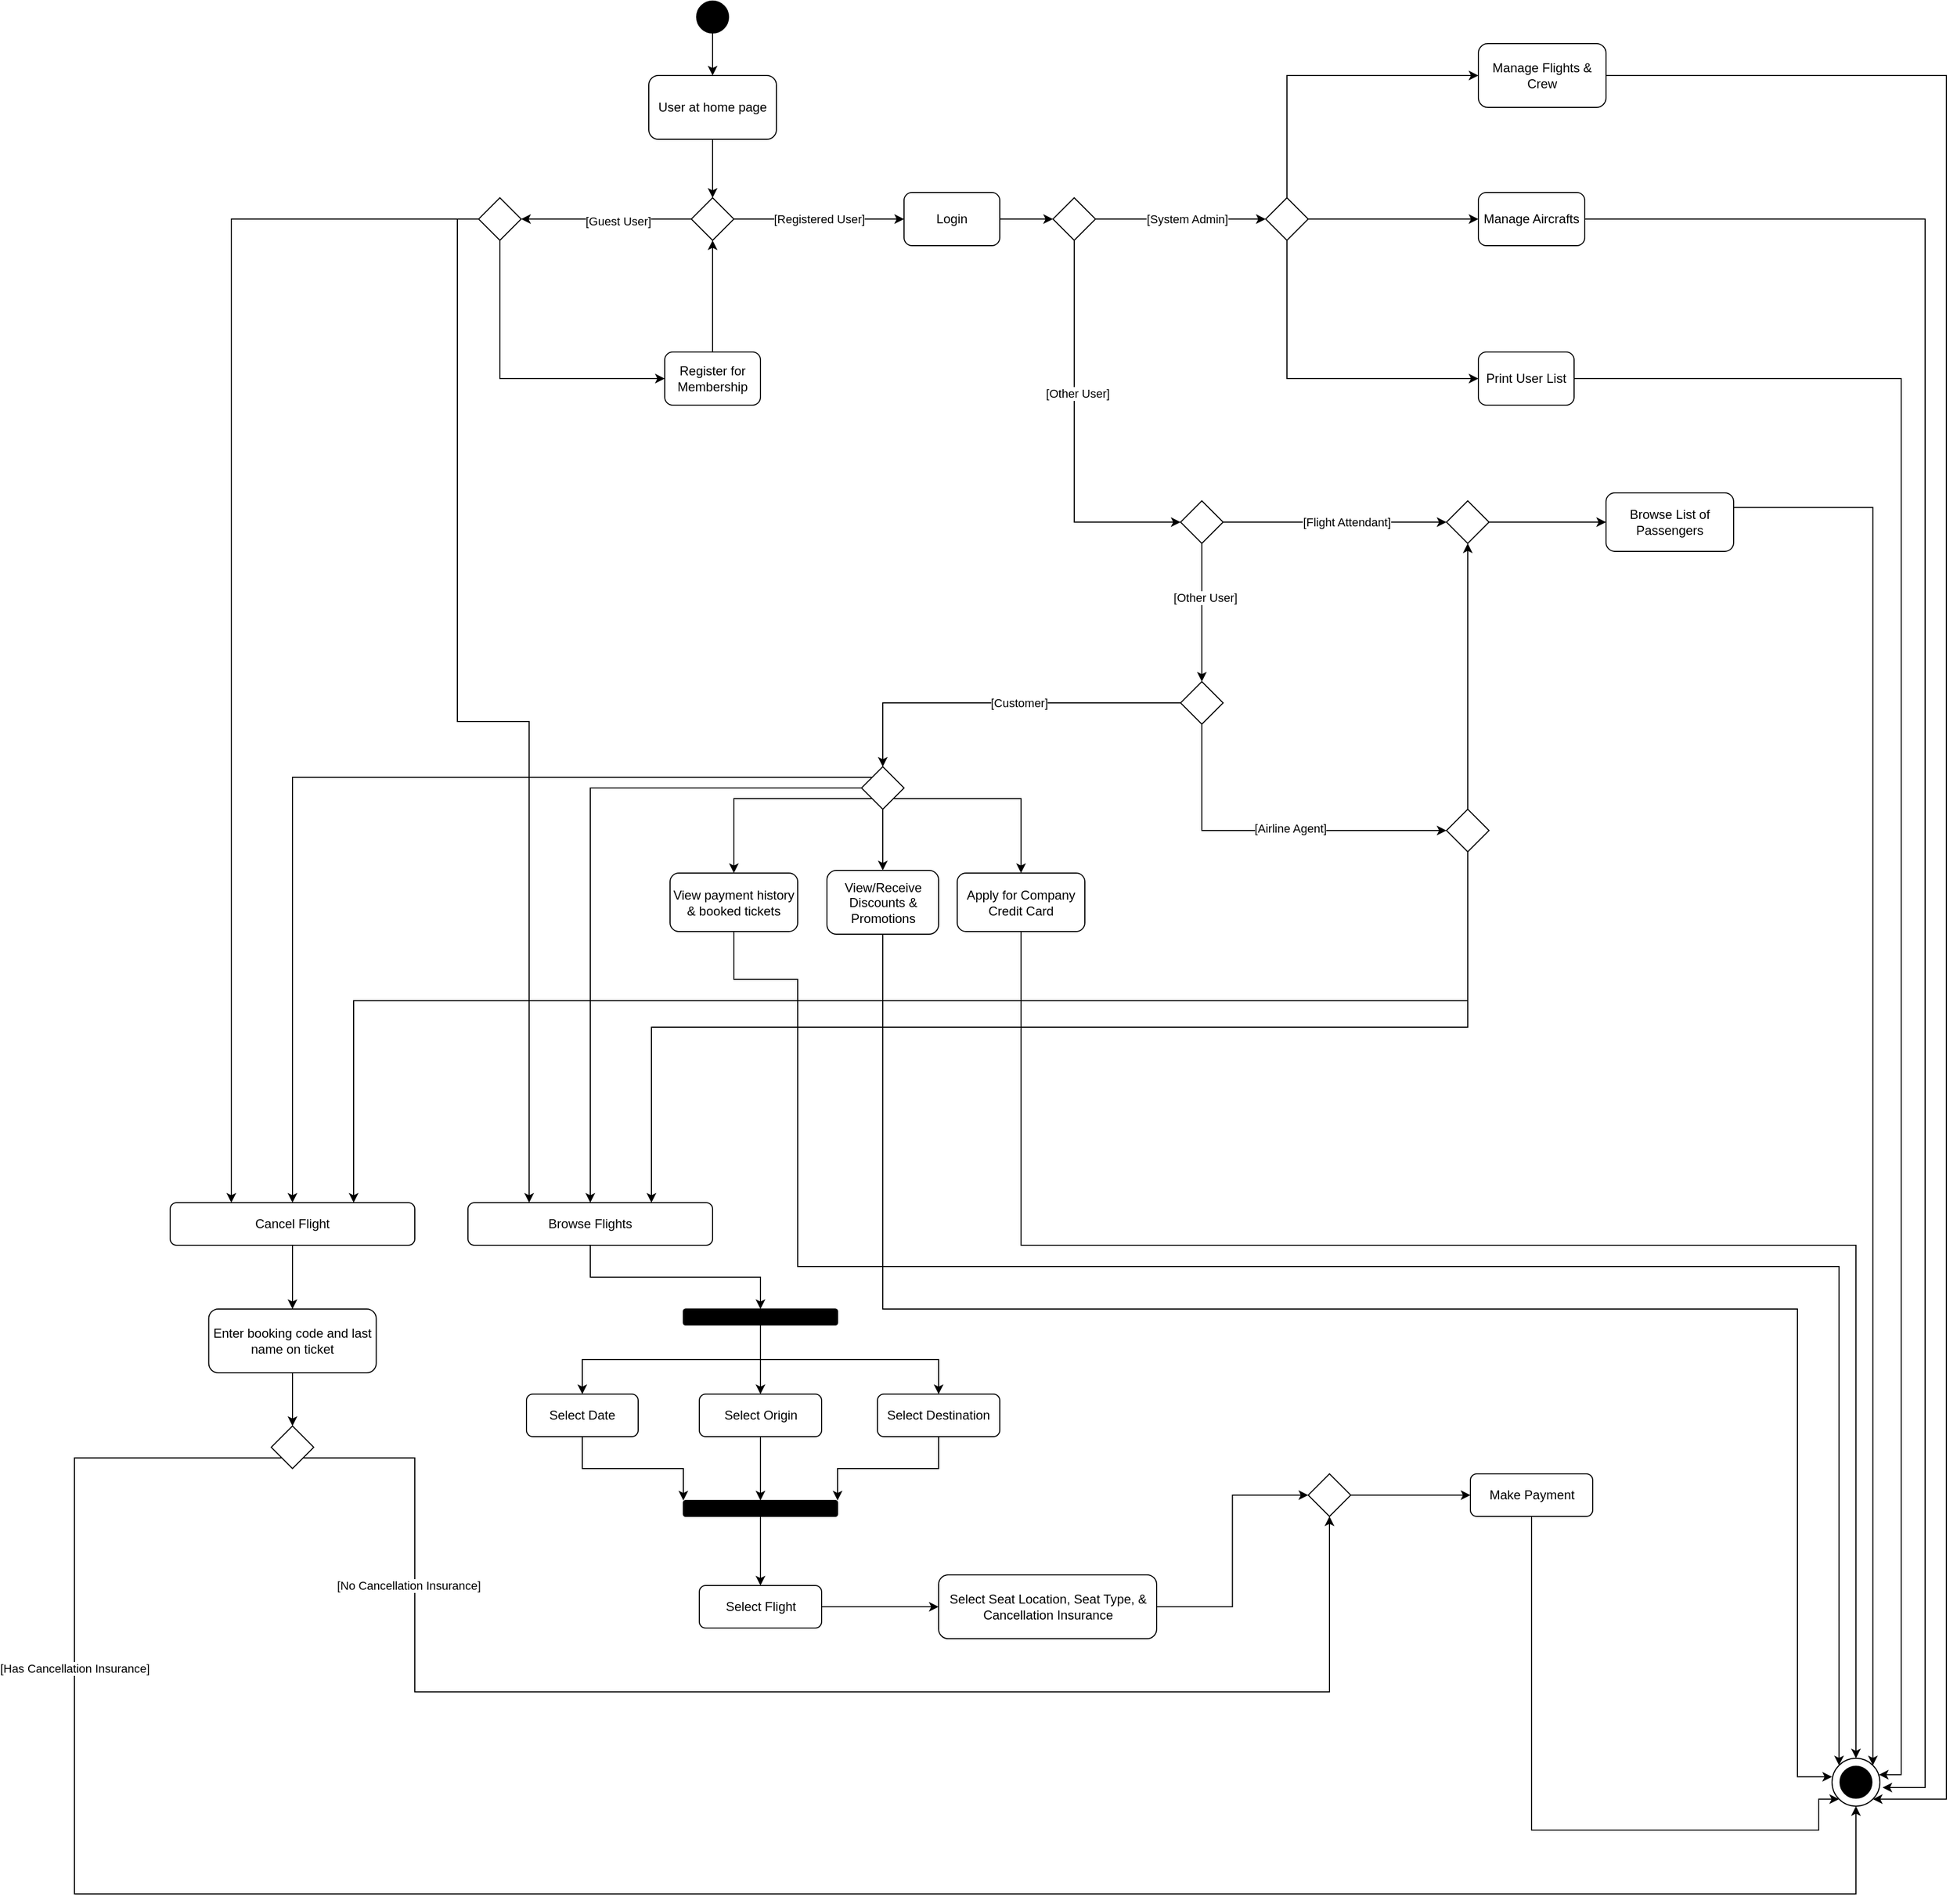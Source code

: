 <mxfile version="22.1.2" type="device">
  <diagram name="Page-1" id="N0mbdfZ1gacBXTDTow3z">
    <mxGraphModel dx="3280" dy="2170" grid="1" gridSize="10" guides="1" tooltips="1" connect="1" arrows="1" fold="1" page="1" pageScale="1" pageWidth="1100" pageHeight="850" math="0" shadow="0">
      <root>
        <mxCell id="0" />
        <mxCell id="1" parent="0" />
        <mxCell id="h3mw5Vvp-WyGDYPCxj5l-2" style="edgeStyle=orthogonalEdgeStyle;rounded=0;orthogonalLoop=1;jettySize=auto;html=1;exitX=0.5;exitY=1;exitDx=0;exitDy=0;entryX=0.5;entryY=0;entryDx=0;entryDy=0;" edge="1" parent="1" source="h3mw5Vvp-WyGDYPCxj5l-1" target="h3mw5Vvp-WyGDYPCxj5l-4">
          <mxGeometry relative="1" as="geometry">
            <mxPoint x="760" y="100" as="targetPoint" />
          </mxGeometry>
        </mxCell>
        <mxCell id="h3mw5Vvp-WyGDYPCxj5l-1" value="" style="ellipse;whiteSpace=wrap;html=1;aspect=fixed;fillColor=#000000;" vertex="1" parent="1">
          <mxGeometry x="745" y="30" width="30" height="30" as="geometry" />
        </mxCell>
        <mxCell id="h3mw5Vvp-WyGDYPCxj5l-6" style="edgeStyle=orthogonalEdgeStyle;rounded=0;orthogonalLoop=1;jettySize=auto;html=1;exitX=0.5;exitY=1;exitDx=0;exitDy=0;entryX=0.5;entryY=0;entryDx=0;entryDy=0;" edge="1" parent="1" source="h3mw5Vvp-WyGDYPCxj5l-4" target="h3mw5Vvp-WyGDYPCxj5l-5">
          <mxGeometry relative="1" as="geometry">
            <Array as="points">
              <mxPoint x="760" y="200" />
              <mxPoint x="760" y="200" />
            </Array>
          </mxGeometry>
        </mxCell>
        <mxCell id="h3mw5Vvp-WyGDYPCxj5l-4" value="User at home page" style="rounded=1;whiteSpace=wrap;html=1;" vertex="1" parent="1">
          <mxGeometry x="700" y="100" width="120" height="60" as="geometry" />
        </mxCell>
        <mxCell id="h3mw5Vvp-WyGDYPCxj5l-8" style="edgeStyle=orthogonalEdgeStyle;rounded=0;orthogonalLoop=1;jettySize=auto;html=1;exitX=1;exitY=0.5;exitDx=0;exitDy=0;entryX=0;entryY=0.5;entryDx=0;entryDy=0;" edge="1" parent="1" source="h3mw5Vvp-WyGDYPCxj5l-5" target="h3mw5Vvp-WyGDYPCxj5l-10">
          <mxGeometry relative="1" as="geometry">
            <mxPoint x="940" y="235" as="targetPoint" />
          </mxGeometry>
        </mxCell>
        <mxCell id="h3mw5Vvp-WyGDYPCxj5l-9" value="[Registered User]" style="edgeLabel;html=1;align=center;verticalAlign=middle;resizable=0;points=[];" vertex="1" connectable="0" parent="h3mw5Vvp-WyGDYPCxj5l-8">
          <mxGeometry x="0.003" y="-3" relative="1" as="geometry">
            <mxPoint y="-3" as="offset" />
          </mxGeometry>
        </mxCell>
        <mxCell id="h3mw5Vvp-WyGDYPCxj5l-52" style="edgeStyle=orthogonalEdgeStyle;rounded=0;orthogonalLoop=1;jettySize=auto;html=1;exitX=0;exitY=0.5;exitDx=0;exitDy=0;entryX=1;entryY=0.5;entryDx=0;entryDy=0;" edge="1" parent="1" source="h3mw5Vvp-WyGDYPCxj5l-5" target="h3mw5Vvp-WyGDYPCxj5l-53">
          <mxGeometry relative="1" as="geometry">
            <mxPoint x="630" y="235" as="targetPoint" />
          </mxGeometry>
        </mxCell>
        <mxCell id="h3mw5Vvp-WyGDYPCxj5l-54" value="[Guest User]" style="edgeLabel;html=1;align=center;verticalAlign=middle;resizable=0;points=[];" vertex="1" connectable="0" parent="h3mw5Vvp-WyGDYPCxj5l-52">
          <mxGeometry x="-0.138" y="2" relative="1" as="geometry">
            <mxPoint as="offset" />
          </mxGeometry>
        </mxCell>
        <mxCell id="h3mw5Vvp-WyGDYPCxj5l-5" value="" style="rhombus;whiteSpace=wrap;html=1;" vertex="1" parent="1">
          <mxGeometry x="740" y="215" width="40" height="40" as="geometry" />
        </mxCell>
        <mxCell id="h3mw5Vvp-WyGDYPCxj5l-12" style="edgeStyle=orthogonalEdgeStyle;rounded=0;orthogonalLoop=1;jettySize=auto;html=1;exitX=1;exitY=0.5;exitDx=0;exitDy=0;entryX=0;entryY=0.5;entryDx=0;entryDy=0;" edge="1" parent="1" source="h3mw5Vvp-WyGDYPCxj5l-10" target="h3mw5Vvp-WyGDYPCxj5l-11">
          <mxGeometry relative="1" as="geometry" />
        </mxCell>
        <mxCell id="h3mw5Vvp-WyGDYPCxj5l-10" value="Login" style="rounded=1;whiteSpace=wrap;html=1;" vertex="1" parent="1">
          <mxGeometry x="940" y="210" width="90" height="50" as="geometry" />
        </mxCell>
        <mxCell id="h3mw5Vvp-WyGDYPCxj5l-13" style="edgeStyle=orthogonalEdgeStyle;rounded=0;orthogonalLoop=1;jettySize=auto;html=1;exitX=1;exitY=0.5;exitDx=0;exitDy=0;entryX=0;entryY=0.5;entryDx=0;entryDy=0;" edge="1" parent="1" source="h3mw5Vvp-WyGDYPCxj5l-11" target="h3mw5Vvp-WyGDYPCxj5l-24">
          <mxGeometry relative="1" as="geometry">
            <mxPoint x="1230" y="235" as="targetPoint" />
          </mxGeometry>
        </mxCell>
        <mxCell id="h3mw5Vvp-WyGDYPCxj5l-14" value="[System Admin]" style="edgeLabel;html=1;align=center;verticalAlign=middle;resizable=0;points=[];" vertex="1" connectable="0" parent="h3mw5Vvp-WyGDYPCxj5l-13">
          <mxGeometry x="0.209" y="-2" relative="1" as="geometry">
            <mxPoint x="-11" y="-2" as="offset" />
          </mxGeometry>
        </mxCell>
        <mxCell id="h3mw5Vvp-WyGDYPCxj5l-15" style="edgeStyle=orthogonalEdgeStyle;rounded=0;orthogonalLoop=1;jettySize=auto;html=1;exitX=0.5;exitY=1;exitDx=0;exitDy=0;entryX=0;entryY=0.5;entryDx=0;entryDy=0;" edge="1" parent="1" source="h3mw5Vvp-WyGDYPCxj5l-11" target="h3mw5Vvp-WyGDYPCxj5l-17">
          <mxGeometry relative="1" as="geometry">
            <mxPoint x="1100.333" y="330" as="targetPoint" />
          </mxGeometry>
        </mxCell>
        <mxCell id="h3mw5Vvp-WyGDYPCxj5l-16" value="[Other User]" style="edgeLabel;html=1;align=center;verticalAlign=middle;resizable=0;points=[];" vertex="1" connectable="0" parent="h3mw5Vvp-WyGDYPCxj5l-15">
          <mxGeometry x="-0.214" y="3" relative="1" as="geometry">
            <mxPoint as="offset" />
          </mxGeometry>
        </mxCell>
        <mxCell id="h3mw5Vvp-WyGDYPCxj5l-11" value="" style="rhombus;whiteSpace=wrap;html=1;" vertex="1" parent="1">
          <mxGeometry x="1080" y="215" width="40" height="40" as="geometry" />
        </mxCell>
        <mxCell id="h3mw5Vvp-WyGDYPCxj5l-17" value="" style="rhombus;whiteSpace=wrap;html=1;" vertex="1" parent="1">
          <mxGeometry x="1200" y="500" width="40" height="40" as="geometry" />
        </mxCell>
        <mxCell id="h3mw5Vvp-WyGDYPCxj5l-18" style="edgeStyle=orthogonalEdgeStyle;rounded=0;orthogonalLoop=1;jettySize=auto;html=1;exitX=1;exitY=0.5;exitDx=0;exitDy=0;entryX=0;entryY=0.5;entryDx=0;entryDy=0;" edge="1" parent="1" source="h3mw5Vvp-WyGDYPCxj5l-17" target="h3mw5Vvp-WyGDYPCxj5l-32">
          <mxGeometry relative="1" as="geometry">
            <mxPoint x="1400" y="520" as="targetPoint" />
            <mxPoint x="1260" y="349.44" as="sourcePoint" />
          </mxGeometry>
        </mxCell>
        <mxCell id="h3mw5Vvp-WyGDYPCxj5l-19" value="[Flight Attendant]" style="edgeLabel;html=1;align=center;verticalAlign=middle;resizable=0;points=[];" vertex="1" connectable="0" parent="h3mw5Vvp-WyGDYPCxj5l-18">
          <mxGeometry x="0.209" y="-2" relative="1" as="geometry">
            <mxPoint x="-11" y="-2" as="offset" />
          </mxGeometry>
        </mxCell>
        <mxCell id="h3mw5Vvp-WyGDYPCxj5l-20" style="edgeStyle=orthogonalEdgeStyle;rounded=0;orthogonalLoop=1;jettySize=auto;html=1;exitX=0.5;exitY=1;exitDx=0;exitDy=0;entryX=0.5;entryY=0;entryDx=0;entryDy=0;" edge="1" parent="1" source="h3mw5Vvp-WyGDYPCxj5l-17" target="h3mw5Vvp-WyGDYPCxj5l-34">
          <mxGeometry relative="1" as="geometry">
            <mxPoint x="1220" y="790" as="targetPoint" />
            <mxPoint x="1230" y="265" as="sourcePoint" />
          </mxGeometry>
        </mxCell>
        <mxCell id="h3mw5Vvp-WyGDYPCxj5l-21" value="[Other User]" style="edgeLabel;html=1;align=center;verticalAlign=middle;resizable=0;points=[];" vertex="1" connectable="0" parent="h3mw5Vvp-WyGDYPCxj5l-20">
          <mxGeometry x="-0.214" y="3" relative="1" as="geometry">
            <mxPoint as="offset" />
          </mxGeometry>
        </mxCell>
        <mxCell id="h3mw5Vvp-WyGDYPCxj5l-118" style="edgeStyle=orthogonalEdgeStyle;rounded=0;orthogonalLoop=1;jettySize=auto;html=1;exitX=1;exitY=0.5;exitDx=0;exitDy=0;entryX=1;entryY=1;entryDx=0;entryDy=0;" edge="1" parent="1" source="h3mw5Vvp-WyGDYPCxj5l-22" target="h3mw5Vvp-WyGDYPCxj5l-107">
          <mxGeometry relative="1" as="geometry">
            <mxPoint x="1930" y="1760" as="targetPoint" />
            <Array as="points">
              <mxPoint x="1920" y="100" />
              <mxPoint x="1920" y="1721" />
            </Array>
          </mxGeometry>
        </mxCell>
        <mxCell id="h3mw5Vvp-WyGDYPCxj5l-22" value="Manage Flights &amp;amp; Crew" style="rounded=1;whiteSpace=wrap;html=1;" vertex="1" parent="1">
          <mxGeometry x="1480" y="70" width="120" height="60" as="geometry" />
        </mxCell>
        <mxCell id="h3mw5Vvp-WyGDYPCxj5l-115" style="edgeStyle=orthogonalEdgeStyle;rounded=0;orthogonalLoop=1;jettySize=auto;html=1;exitX=1;exitY=0.25;exitDx=0;exitDy=0;entryX=1;entryY=0;entryDx=0;entryDy=0;" edge="1" parent="1" source="h3mw5Vvp-WyGDYPCxj5l-23" target="h3mw5Vvp-WyGDYPCxj5l-107">
          <mxGeometry relative="1" as="geometry">
            <mxPoint x="1870" y="1650" as="targetPoint" />
          </mxGeometry>
        </mxCell>
        <mxCell id="h3mw5Vvp-WyGDYPCxj5l-23" value="Browse List of Passengers" style="rounded=1;whiteSpace=wrap;html=1;" vertex="1" parent="1">
          <mxGeometry x="1600" y="492.5" width="120" height="55" as="geometry" />
        </mxCell>
        <mxCell id="h3mw5Vvp-WyGDYPCxj5l-25" style="edgeStyle=orthogonalEdgeStyle;rounded=0;orthogonalLoop=1;jettySize=auto;html=1;exitX=0.5;exitY=0;exitDx=0;exitDy=0;entryX=0;entryY=0.5;entryDx=0;entryDy=0;" edge="1" parent="1" source="h3mw5Vvp-WyGDYPCxj5l-24" target="h3mw5Vvp-WyGDYPCxj5l-22">
          <mxGeometry relative="1" as="geometry" />
        </mxCell>
        <mxCell id="h3mw5Vvp-WyGDYPCxj5l-27" style="edgeStyle=orthogonalEdgeStyle;rounded=0;orthogonalLoop=1;jettySize=auto;html=1;exitX=1;exitY=0.5;exitDx=0;exitDy=0;entryX=0;entryY=0.5;entryDx=0;entryDy=0;" edge="1" parent="1" source="h3mw5Vvp-WyGDYPCxj5l-24" target="h3mw5Vvp-WyGDYPCxj5l-26">
          <mxGeometry relative="1" as="geometry" />
        </mxCell>
        <mxCell id="h3mw5Vvp-WyGDYPCxj5l-29" style="edgeStyle=orthogonalEdgeStyle;rounded=0;orthogonalLoop=1;jettySize=auto;html=1;exitX=0.5;exitY=1;exitDx=0;exitDy=0;entryX=0;entryY=0.5;entryDx=0;entryDy=0;" edge="1" parent="1" source="h3mw5Vvp-WyGDYPCxj5l-24" target="h3mw5Vvp-WyGDYPCxj5l-28">
          <mxGeometry relative="1" as="geometry" />
        </mxCell>
        <mxCell id="h3mw5Vvp-WyGDYPCxj5l-24" value="" style="rhombus;whiteSpace=wrap;html=1;" vertex="1" parent="1">
          <mxGeometry x="1280" y="215" width="40" height="40" as="geometry" />
        </mxCell>
        <mxCell id="h3mw5Vvp-WyGDYPCxj5l-117" style="edgeStyle=orthogonalEdgeStyle;rounded=0;orthogonalLoop=1;jettySize=auto;html=1;exitX=1;exitY=0.5;exitDx=0;exitDy=0;" edge="1" parent="1" source="h3mw5Vvp-WyGDYPCxj5l-26">
          <mxGeometry relative="1" as="geometry">
            <mxPoint x="1860" y="1710" as="targetPoint" />
            <Array as="points">
              <mxPoint x="1900" y="235" />
              <mxPoint x="1900" y="1710" />
              <mxPoint x="1860" y="1710" />
            </Array>
          </mxGeometry>
        </mxCell>
        <mxCell id="h3mw5Vvp-WyGDYPCxj5l-26" value="Manage Aircrafts" style="rounded=1;whiteSpace=wrap;html=1;" vertex="1" parent="1">
          <mxGeometry x="1480" y="210" width="100" height="50" as="geometry" />
        </mxCell>
        <mxCell id="h3mw5Vvp-WyGDYPCxj5l-116" style="edgeStyle=orthogonalEdgeStyle;rounded=0;orthogonalLoop=1;jettySize=auto;html=1;exitX=1;exitY=0.5;exitDx=0;exitDy=0;entryX=0.98;entryY=0.342;entryDx=0;entryDy=0;entryPerimeter=0;" edge="1" parent="1" source="h3mw5Vvp-WyGDYPCxj5l-28" target="h3mw5Vvp-WyGDYPCxj5l-107">
          <mxGeometry relative="1" as="geometry">
            <mxPoint x="1870" y="1700" as="targetPoint" />
          </mxGeometry>
        </mxCell>
        <mxCell id="h3mw5Vvp-WyGDYPCxj5l-28" value="Print User List" style="rounded=1;whiteSpace=wrap;html=1;" vertex="1" parent="1">
          <mxGeometry x="1480" y="360" width="90" height="50" as="geometry" />
        </mxCell>
        <mxCell id="h3mw5Vvp-WyGDYPCxj5l-33" style="edgeStyle=orthogonalEdgeStyle;rounded=0;orthogonalLoop=1;jettySize=auto;html=1;exitX=1;exitY=0.5;exitDx=0;exitDy=0;entryX=0;entryY=0.5;entryDx=0;entryDy=0;" edge="1" parent="1" source="h3mw5Vvp-WyGDYPCxj5l-32" target="h3mw5Vvp-WyGDYPCxj5l-23">
          <mxGeometry relative="1" as="geometry" />
        </mxCell>
        <mxCell id="h3mw5Vvp-WyGDYPCxj5l-32" value="" style="rhombus;whiteSpace=wrap;html=1;" vertex="1" parent="1">
          <mxGeometry x="1450" y="500" width="40" height="40" as="geometry" />
        </mxCell>
        <mxCell id="h3mw5Vvp-WyGDYPCxj5l-37" style="edgeStyle=orthogonalEdgeStyle;rounded=0;orthogonalLoop=1;jettySize=auto;html=1;exitX=0.5;exitY=1;exitDx=0;exitDy=0;entryX=0;entryY=0.5;entryDx=0;entryDy=0;" edge="1" parent="1" source="h3mw5Vvp-WyGDYPCxj5l-34" target="h3mw5Vvp-WyGDYPCxj5l-36">
          <mxGeometry relative="1" as="geometry" />
        </mxCell>
        <mxCell id="h3mw5Vvp-WyGDYPCxj5l-38" value="[Airline Agent]" style="edgeLabel;html=1;align=center;verticalAlign=middle;resizable=0;points=[];" vertex="1" connectable="0" parent="h3mw5Vvp-WyGDYPCxj5l-37">
          <mxGeometry x="0.106" y="2" relative="1" as="geometry">
            <mxPoint as="offset" />
          </mxGeometry>
        </mxCell>
        <mxCell id="h3mw5Vvp-WyGDYPCxj5l-40" style="edgeStyle=orthogonalEdgeStyle;rounded=0;orthogonalLoop=1;jettySize=auto;html=1;exitX=0;exitY=0.5;exitDx=0;exitDy=0;entryX=0.5;entryY=0;entryDx=0;entryDy=0;" edge="1" parent="1" source="h3mw5Vvp-WyGDYPCxj5l-34" target="h3mw5Vvp-WyGDYPCxj5l-42">
          <mxGeometry relative="1" as="geometry">
            <mxPoint x="1220" y="1000" as="targetPoint" />
          </mxGeometry>
        </mxCell>
        <mxCell id="h3mw5Vvp-WyGDYPCxj5l-41" value="[Customer]" style="edgeLabel;html=1;align=center;verticalAlign=middle;resizable=0;points=[];" vertex="1" connectable="0" parent="h3mw5Vvp-WyGDYPCxj5l-40">
          <mxGeometry x="-0.102" relative="1" as="geometry">
            <mxPoint as="offset" />
          </mxGeometry>
        </mxCell>
        <mxCell id="h3mw5Vvp-WyGDYPCxj5l-34" value="" style="rhombus;whiteSpace=wrap;html=1;" vertex="1" parent="1">
          <mxGeometry x="1200" y="670" width="40" height="40" as="geometry" />
        </mxCell>
        <mxCell id="h3mw5Vvp-WyGDYPCxj5l-39" style="edgeStyle=orthogonalEdgeStyle;rounded=0;orthogonalLoop=1;jettySize=auto;html=1;exitX=0.5;exitY=0;exitDx=0;exitDy=0;entryX=0.5;entryY=1;entryDx=0;entryDy=0;" edge="1" parent="1" source="h3mw5Vvp-WyGDYPCxj5l-36" target="h3mw5Vvp-WyGDYPCxj5l-32">
          <mxGeometry relative="1" as="geometry" />
        </mxCell>
        <mxCell id="h3mw5Vvp-WyGDYPCxj5l-74" style="edgeStyle=orthogonalEdgeStyle;rounded=0;orthogonalLoop=1;jettySize=auto;html=1;exitX=0.5;exitY=1;exitDx=0;exitDy=0;entryX=0.75;entryY=0;entryDx=0;entryDy=0;" edge="1" parent="1" source="h3mw5Vvp-WyGDYPCxj5l-36" target="h3mw5Vvp-WyGDYPCxj5l-71">
          <mxGeometry relative="1" as="geometry">
            <Array as="points">
              <mxPoint x="1470" y="970" />
              <mxPoint x="423" y="970" />
            </Array>
          </mxGeometry>
        </mxCell>
        <mxCell id="h3mw5Vvp-WyGDYPCxj5l-36" value="" style="rhombus;whiteSpace=wrap;html=1;" vertex="1" parent="1">
          <mxGeometry x="1450" y="790" width="40" height="40" as="geometry" />
        </mxCell>
        <mxCell id="h3mw5Vvp-WyGDYPCxj5l-65" style="edgeStyle=orthogonalEdgeStyle;rounded=0;orthogonalLoop=1;jettySize=auto;html=1;exitX=0;exitY=1;exitDx=0;exitDy=0;entryX=0.5;entryY=0;entryDx=0;entryDy=0;" edge="1" parent="1" source="h3mw5Vvp-WyGDYPCxj5l-42" target="h3mw5Vvp-WyGDYPCxj5l-50">
          <mxGeometry relative="1" as="geometry" />
        </mxCell>
        <mxCell id="h3mw5Vvp-WyGDYPCxj5l-66" style="edgeStyle=orthogonalEdgeStyle;rounded=0;orthogonalLoop=1;jettySize=auto;html=1;exitX=0.5;exitY=1;exitDx=0;exitDy=0;" edge="1" parent="1" source="h3mw5Vvp-WyGDYPCxj5l-42" target="h3mw5Vvp-WyGDYPCxj5l-46">
          <mxGeometry relative="1" as="geometry" />
        </mxCell>
        <mxCell id="h3mw5Vvp-WyGDYPCxj5l-67" style="edgeStyle=orthogonalEdgeStyle;rounded=0;orthogonalLoop=1;jettySize=auto;html=1;exitX=1;exitY=1;exitDx=0;exitDy=0;entryX=0.5;entryY=0;entryDx=0;entryDy=0;" edge="1" parent="1" source="h3mw5Vvp-WyGDYPCxj5l-42" target="h3mw5Vvp-WyGDYPCxj5l-43">
          <mxGeometry relative="1" as="geometry">
            <mxPoint x="1060" y="840" as="targetPoint" />
          </mxGeometry>
        </mxCell>
        <mxCell id="h3mw5Vvp-WyGDYPCxj5l-68" style="edgeStyle=orthogonalEdgeStyle;rounded=0;orthogonalLoop=1;jettySize=auto;html=1;exitX=0;exitY=0.5;exitDx=0;exitDy=0;entryX=0.5;entryY=0;entryDx=0;entryDy=0;" edge="1" parent="1" source="h3mw5Vvp-WyGDYPCxj5l-42" target="h3mw5Vvp-WyGDYPCxj5l-58">
          <mxGeometry relative="1" as="geometry" />
        </mxCell>
        <mxCell id="h3mw5Vvp-WyGDYPCxj5l-73" style="edgeStyle=orthogonalEdgeStyle;rounded=0;orthogonalLoop=1;jettySize=auto;html=1;exitX=0;exitY=0;exitDx=0;exitDy=0;entryX=0.5;entryY=0;entryDx=0;entryDy=0;" edge="1" parent="1" source="h3mw5Vvp-WyGDYPCxj5l-42" target="h3mw5Vvp-WyGDYPCxj5l-71">
          <mxGeometry relative="1" as="geometry" />
        </mxCell>
        <mxCell id="h3mw5Vvp-WyGDYPCxj5l-42" value="" style="rhombus;whiteSpace=wrap;html=1;" vertex="1" parent="1">
          <mxGeometry x="900" y="750" width="40" height="40" as="geometry" />
        </mxCell>
        <mxCell id="h3mw5Vvp-WyGDYPCxj5l-114" style="edgeStyle=orthogonalEdgeStyle;rounded=0;orthogonalLoop=1;jettySize=auto;html=1;exitX=0.5;exitY=1;exitDx=0;exitDy=0;entryX=0.5;entryY=0;entryDx=0;entryDy=0;" edge="1" parent="1" source="h3mw5Vvp-WyGDYPCxj5l-43" target="h3mw5Vvp-WyGDYPCxj5l-107">
          <mxGeometry relative="1" as="geometry">
            <Array as="points">
              <mxPoint x="1050" y="1200" />
              <mxPoint x="1835" y="1200" />
            </Array>
          </mxGeometry>
        </mxCell>
        <mxCell id="h3mw5Vvp-WyGDYPCxj5l-43" value="Apply for Company Credit Card" style="rounded=1;whiteSpace=wrap;html=1;" vertex="1" parent="1">
          <mxGeometry x="990" y="850" width="120" height="55" as="geometry" />
        </mxCell>
        <mxCell id="h3mw5Vvp-WyGDYPCxj5l-113" style="edgeStyle=orthogonalEdgeStyle;rounded=0;orthogonalLoop=1;jettySize=auto;html=1;exitX=0.5;exitY=1;exitDx=0;exitDy=0;entryX=0;entryY=0.387;entryDx=0;entryDy=0;entryPerimeter=0;" edge="1" parent="1" source="h3mw5Vvp-WyGDYPCxj5l-46" target="h3mw5Vvp-WyGDYPCxj5l-107">
          <mxGeometry relative="1" as="geometry">
            <mxPoint x="1780" y="1700" as="targetPoint" />
            <Array as="points">
              <mxPoint x="920" y="1260" />
              <mxPoint x="1780" y="1260" />
              <mxPoint x="1780" y="1700" />
            </Array>
          </mxGeometry>
        </mxCell>
        <mxCell id="h3mw5Vvp-WyGDYPCxj5l-46" value="View/Receive Discounts &amp;amp; Promotions" style="rounded=1;whiteSpace=wrap;html=1;" vertex="1" parent="1">
          <mxGeometry x="867.5" y="847.5" width="105" height="60" as="geometry" />
        </mxCell>
        <mxCell id="h3mw5Vvp-WyGDYPCxj5l-112" style="edgeStyle=orthogonalEdgeStyle;rounded=0;orthogonalLoop=1;jettySize=auto;html=1;exitX=0.5;exitY=1;exitDx=0;exitDy=0;entryX=0;entryY=0;entryDx=0;entryDy=0;" edge="1" parent="1" source="h3mw5Vvp-WyGDYPCxj5l-50" target="h3mw5Vvp-WyGDYPCxj5l-107">
          <mxGeometry relative="1" as="geometry">
            <mxPoint x="1830" y="1590" as="targetPoint" />
            <Array as="points">
              <mxPoint x="780" y="950" />
              <mxPoint x="840" y="950" />
              <mxPoint x="840" y="1220" />
              <mxPoint x="1819" y="1220" />
            </Array>
          </mxGeometry>
        </mxCell>
        <mxCell id="h3mw5Vvp-WyGDYPCxj5l-50" value="View payment history &amp;amp; booked tickets" style="rounded=1;whiteSpace=wrap;html=1;" vertex="1" parent="1">
          <mxGeometry x="720" y="850" width="120" height="55" as="geometry" />
        </mxCell>
        <mxCell id="h3mw5Vvp-WyGDYPCxj5l-56" style="edgeStyle=orthogonalEdgeStyle;rounded=0;orthogonalLoop=1;jettySize=auto;html=1;exitX=0.5;exitY=1;exitDx=0;exitDy=0;entryX=0;entryY=0.5;entryDx=0;entryDy=0;" edge="1" parent="1" source="h3mw5Vvp-WyGDYPCxj5l-53" target="h3mw5Vvp-WyGDYPCxj5l-55">
          <mxGeometry relative="1" as="geometry" />
        </mxCell>
        <mxCell id="h3mw5Vvp-WyGDYPCxj5l-70" style="edgeStyle=orthogonalEdgeStyle;rounded=0;orthogonalLoop=1;jettySize=auto;html=1;exitX=0;exitY=0.5;exitDx=0;exitDy=0;entryX=0.25;entryY=0;entryDx=0;entryDy=0;" edge="1" parent="1" source="h3mw5Vvp-WyGDYPCxj5l-53" target="h3mw5Vvp-WyGDYPCxj5l-58">
          <mxGeometry relative="1" as="geometry" />
        </mxCell>
        <mxCell id="h3mw5Vvp-WyGDYPCxj5l-72" style="edgeStyle=orthogonalEdgeStyle;rounded=0;orthogonalLoop=1;jettySize=auto;html=1;exitX=0;exitY=0.5;exitDx=0;exitDy=0;entryX=0.25;entryY=0;entryDx=0;entryDy=0;" edge="1" parent="1" source="h3mw5Vvp-WyGDYPCxj5l-53" target="h3mw5Vvp-WyGDYPCxj5l-71">
          <mxGeometry relative="1" as="geometry" />
        </mxCell>
        <mxCell id="h3mw5Vvp-WyGDYPCxj5l-53" value="" style="rhombus;whiteSpace=wrap;html=1;" vertex="1" parent="1">
          <mxGeometry x="540" y="215" width="40" height="40" as="geometry" />
        </mxCell>
        <mxCell id="h3mw5Vvp-WyGDYPCxj5l-57" style="edgeStyle=orthogonalEdgeStyle;rounded=0;orthogonalLoop=1;jettySize=auto;html=1;exitX=0.5;exitY=0;exitDx=0;exitDy=0;entryX=0.5;entryY=1;entryDx=0;entryDy=0;" edge="1" parent="1" source="h3mw5Vvp-WyGDYPCxj5l-55" target="h3mw5Vvp-WyGDYPCxj5l-5">
          <mxGeometry relative="1" as="geometry" />
        </mxCell>
        <mxCell id="h3mw5Vvp-WyGDYPCxj5l-55" value="Register for Membership" style="rounded=1;whiteSpace=wrap;html=1;" vertex="1" parent="1">
          <mxGeometry x="715" y="360" width="90" height="50" as="geometry" />
        </mxCell>
        <mxCell id="h3mw5Vvp-WyGDYPCxj5l-76" style="edgeStyle=orthogonalEdgeStyle;rounded=0;orthogonalLoop=1;jettySize=auto;html=1;exitX=0.5;exitY=1;exitDx=0;exitDy=0;entryX=0.5;entryY=0;entryDx=0;entryDy=0;" edge="1" parent="1" source="h3mw5Vvp-WyGDYPCxj5l-58" target="h3mw5Vvp-WyGDYPCxj5l-82">
          <mxGeometry relative="1" as="geometry" />
        </mxCell>
        <mxCell id="h3mw5Vvp-WyGDYPCxj5l-58" value="Browse Flights" style="rounded=1;whiteSpace=wrap;html=1;" vertex="1" parent="1">
          <mxGeometry x="530" y="1160" width="230" height="40" as="geometry" />
        </mxCell>
        <mxCell id="h3mw5Vvp-WyGDYPCxj5l-69" style="edgeStyle=orthogonalEdgeStyle;rounded=0;orthogonalLoop=1;jettySize=auto;html=1;exitX=0.5;exitY=1;exitDx=0;exitDy=0;entryX=0.75;entryY=0;entryDx=0;entryDy=0;" edge="1" parent="1" source="h3mw5Vvp-WyGDYPCxj5l-36" target="h3mw5Vvp-WyGDYPCxj5l-58">
          <mxGeometry relative="1" as="geometry" />
        </mxCell>
        <mxCell id="h3mw5Vvp-WyGDYPCxj5l-98" style="edgeStyle=orthogonalEdgeStyle;rounded=0;orthogonalLoop=1;jettySize=auto;html=1;exitX=0.5;exitY=1;exitDx=0;exitDy=0;entryX=0.5;entryY=0;entryDx=0;entryDy=0;" edge="1" parent="1" source="h3mw5Vvp-WyGDYPCxj5l-71" target="h3mw5Vvp-WyGDYPCxj5l-99">
          <mxGeometry relative="1" as="geometry">
            <mxPoint x="365" y="1250" as="targetPoint" />
          </mxGeometry>
        </mxCell>
        <mxCell id="h3mw5Vvp-WyGDYPCxj5l-71" value="Cancel Flight" style="rounded=1;whiteSpace=wrap;html=1;" vertex="1" parent="1">
          <mxGeometry x="250" y="1160" width="230" height="40" as="geometry" />
        </mxCell>
        <mxCell id="h3mw5Vvp-WyGDYPCxj5l-87" style="edgeStyle=orthogonalEdgeStyle;rounded=0;orthogonalLoop=1;jettySize=auto;html=1;exitX=0.5;exitY=1;exitDx=0;exitDy=0;entryX=0;entryY=0;entryDx=0;entryDy=0;" edge="1" parent="1" source="h3mw5Vvp-WyGDYPCxj5l-75" target="h3mw5Vvp-WyGDYPCxj5l-86">
          <mxGeometry relative="1" as="geometry" />
        </mxCell>
        <mxCell id="h3mw5Vvp-WyGDYPCxj5l-75" value="Select Date" style="rounded=1;whiteSpace=wrap;html=1;" vertex="1" parent="1">
          <mxGeometry x="585" y="1340" width="105" height="40" as="geometry" />
        </mxCell>
        <mxCell id="h3mw5Vvp-WyGDYPCxj5l-88" style="edgeStyle=orthogonalEdgeStyle;rounded=0;orthogonalLoop=1;jettySize=auto;html=1;exitX=0.5;exitY=1;exitDx=0;exitDy=0;entryX=0.5;entryY=0;entryDx=0;entryDy=0;" edge="1" parent="1" source="h3mw5Vvp-WyGDYPCxj5l-77" target="h3mw5Vvp-WyGDYPCxj5l-86">
          <mxGeometry relative="1" as="geometry" />
        </mxCell>
        <mxCell id="h3mw5Vvp-WyGDYPCxj5l-77" value="Select Origin" style="rounded=1;whiteSpace=wrap;html=1;" vertex="1" parent="1">
          <mxGeometry x="747.5" y="1340" width="115" height="40" as="geometry" />
        </mxCell>
        <mxCell id="h3mw5Vvp-WyGDYPCxj5l-89" style="edgeStyle=orthogonalEdgeStyle;rounded=0;orthogonalLoop=1;jettySize=auto;html=1;exitX=0.5;exitY=1;exitDx=0;exitDy=0;entryX=1;entryY=0;entryDx=0;entryDy=0;" edge="1" parent="1" source="h3mw5Vvp-WyGDYPCxj5l-78" target="h3mw5Vvp-WyGDYPCxj5l-86">
          <mxGeometry relative="1" as="geometry" />
        </mxCell>
        <mxCell id="h3mw5Vvp-WyGDYPCxj5l-78" value="Select Destination" style="rounded=1;whiteSpace=wrap;html=1;" vertex="1" parent="1">
          <mxGeometry x="915" y="1340" width="115" height="40" as="geometry" />
        </mxCell>
        <mxCell id="h3mw5Vvp-WyGDYPCxj5l-92" style="edgeStyle=orthogonalEdgeStyle;rounded=0;orthogonalLoop=1;jettySize=auto;html=1;exitX=1;exitY=0.5;exitDx=0;exitDy=0;entryX=0;entryY=0.5;entryDx=0;entryDy=0;" edge="1" parent="1" source="h3mw5Vvp-WyGDYPCxj5l-81" target="h3mw5Vvp-WyGDYPCxj5l-91">
          <mxGeometry relative="1" as="geometry" />
        </mxCell>
        <mxCell id="h3mw5Vvp-WyGDYPCxj5l-81" value="Select Flight" style="rounded=1;whiteSpace=wrap;html=1;" vertex="1" parent="1">
          <mxGeometry x="747.5" y="1520" width="115" height="40" as="geometry" />
        </mxCell>
        <mxCell id="h3mw5Vvp-WyGDYPCxj5l-83" style="edgeStyle=orthogonalEdgeStyle;rounded=0;orthogonalLoop=1;jettySize=auto;html=1;exitX=0.5;exitY=1;exitDx=0;exitDy=0;entryX=0.5;entryY=0;entryDx=0;entryDy=0;" edge="1" parent="1" source="h3mw5Vvp-WyGDYPCxj5l-82" target="h3mw5Vvp-WyGDYPCxj5l-75">
          <mxGeometry relative="1" as="geometry" />
        </mxCell>
        <mxCell id="h3mw5Vvp-WyGDYPCxj5l-84" style="edgeStyle=orthogonalEdgeStyle;rounded=0;orthogonalLoop=1;jettySize=auto;html=1;exitX=0.5;exitY=1;exitDx=0;exitDy=0;entryX=0.5;entryY=0;entryDx=0;entryDy=0;" edge="1" parent="1" source="h3mw5Vvp-WyGDYPCxj5l-82" target="h3mw5Vvp-WyGDYPCxj5l-77">
          <mxGeometry relative="1" as="geometry" />
        </mxCell>
        <mxCell id="h3mw5Vvp-WyGDYPCxj5l-85" style="edgeStyle=orthogonalEdgeStyle;rounded=0;orthogonalLoop=1;jettySize=auto;html=1;exitX=0.5;exitY=1;exitDx=0;exitDy=0;entryX=0.5;entryY=0;entryDx=0;entryDy=0;" edge="1" parent="1" source="h3mw5Vvp-WyGDYPCxj5l-82" target="h3mw5Vvp-WyGDYPCxj5l-78">
          <mxGeometry relative="1" as="geometry" />
        </mxCell>
        <mxCell id="h3mw5Vvp-WyGDYPCxj5l-82" value="" style="rounded=1;whiteSpace=wrap;html=1;strokeColor=#000000;fillColor=#000000;" vertex="1" parent="1">
          <mxGeometry x="732.5" y="1260" width="145" height="15" as="geometry" />
        </mxCell>
        <mxCell id="h3mw5Vvp-WyGDYPCxj5l-90" style="edgeStyle=orthogonalEdgeStyle;rounded=0;orthogonalLoop=1;jettySize=auto;html=1;exitX=0.5;exitY=1;exitDx=0;exitDy=0;entryX=0.5;entryY=0;entryDx=0;entryDy=0;" edge="1" parent="1" source="h3mw5Vvp-WyGDYPCxj5l-86" target="h3mw5Vvp-WyGDYPCxj5l-81">
          <mxGeometry relative="1" as="geometry" />
        </mxCell>
        <mxCell id="h3mw5Vvp-WyGDYPCxj5l-86" value="" style="rounded=1;whiteSpace=wrap;html=1;strokeColor=#000000;fillColor=#000000;" vertex="1" parent="1">
          <mxGeometry x="732.5" y="1440" width="145" height="15" as="geometry" />
        </mxCell>
        <mxCell id="h3mw5Vvp-WyGDYPCxj5l-97" style="edgeStyle=orthogonalEdgeStyle;rounded=0;orthogonalLoop=1;jettySize=auto;html=1;exitX=1;exitY=0.5;exitDx=0;exitDy=0;entryX=0;entryY=0.5;entryDx=0;entryDy=0;" edge="1" parent="1" source="h3mw5Vvp-WyGDYPCxj5l-91" target="h3mw5Vvp-WyGDYPCxj5l-95">
          <mxGeometry relative="1" as="geometry" />
        </mxCell>
        <mxCell id="h3mw5Vvp-WyGDYPCxj5l-91" value="Select Seat Location, Seat Type, &amp;amp; Cancellation Insurance" style="rounded=1;whiteSpace=wrap;html=1;" vertex="1" parent="1">
          <mxGeometry x="972.5" y="1510" width="205" height="60" as="geometry" />
        </mxCell>
        <mxCell id="h3mw5Vvp-WyGDYPCxj5l-111" style="edgeStyle=orthogonalEdgeStyle;rounded=0;orthogonalLoop=1;jettySize=auto;html=1;exitX=0.5;exitY=1;exitDx=0;exitDy=0;entryX=0;entryY=1;entryDx=0;entryDy=0;" edge="1" parent="1" source="h3mw5Vvp-WyGDYPCxj5l-94" target="h3mw5Vvp-WyGDYPCxj5l-107">
          <mxGeometry relative="1" as="geometry">
            <mxPoint x="1820" y="1730" as="targetPoint" />
            <Array as="points">
              <mxPoint x="1530" y="1750" />
              <mxPoint x="1800" y="1750" />
              <mxPoint x="1800" y="1721" />
            </Array>
          </mxGeometry>
        </mxCell>
        <mxCell id="h3mw5Vvp-WyGDYPCxj5l-94" value="Make Payment" style="rounded=1;whiteSpace=wrap;html=1;" vertex="1" parent="1">
          <mxGeometry x="1472.5" y="1415" width="115" height="40" as="geometry" />
        </mxCell>
        <mxCell id="h3mw5Vvp-WyGDYPCxj5l-110" style="edgeStyle=orthogonalEdgeStyle;rounded=0;orthogonalLoop=1;jettySize=auto;html=1;exitX=1;exitY=0.5;exitDx=0;exitDy=0;entryX=0;entryY=0.5;entryDx=0;entryDy=0;" edge="1" parent="1" source="h3mw5Vvp-WyGDYPCxj5l-95" target="h3mw5Vvp-WyGDYPCxj5l-94">
          <mxGeometry relative="1" as="geometry" />
        </mxCell>
        <mxCell id="h3mw5Vvp-WyGDYPCxj5l-95" value="" style="rhombus;whiteSpace=wrap;html=1;" vertex="1" parent="1">
          <mxGeometry x="1320" y="1415" width="40" height="40" as="geometry" />
        </mxCell>
        <mxCell id="h3mw5Vvp-WyGDYPCxj5l-101" style="edgeStyle=orthogonalEdgeStyle;rounded=0;orthogonalLoop=1;jettySize=auto;html=1;exitX=0.5;exitY=1;exitDx=0;exitDy=0;entryX=0.5;entryY=0;entryDx=0;entryDy=0;" edge="1" parent="1" source="h3mw5Vvp-WyGDYPCxj5l-99" target="h3mw5Vvp-WyGDYPCxj5l-100">
          <mxGeometry relative="1" as="geometry" />
        </mxCell>
        <mxCell id="h3mw5Vvp-WyGDYPCxj5l-99" value="Enter booking code and last name on ticket" style="rounded=1;whiteSpace=wrap;html=1;" vertex="1" parent="1">
          <mxGeometry x="286.25" y="1260" width="157.5" height="60" as="geometry" />
        </mxCell>
        <mxCell id="h3mw5Vvp-WyGDYPCxj5l-102" style="edgeStyle=orthogonalEdgeStyle;rounded=0;orthogonalLoop=1;jettySize=auto;html=1;exitX=1;exitY=1;exitDx=0;exitDy=0;entryX=0.5;entryY=1;entryDx=0;entryDy=0;" edge="1" parent="1" source="h3mw5Vvp-WyGDYPCxj5l-100" target="h3mw5Vvp-WyGDYPCxj5l-95">
          <mxGeometry relative="1" as="geometry">
            <mxPoint x="530" y="1660" as="targetPoint" />
            <Array as="points">
              <mxPoint x="480" y="1400" />
              <mxPoint x="480" y="1620" />
              <mxPoint x="1340" y="1620" />
            </Array>
          </mxGeometry>
        </mxCell>
        <mxCell id="h3mw5Vvp-WyGDYPCxj5l-104" value="[No Cancellation Insurance]" style="edgeLabel;html=1;align=center;verticalAlign=middle;resizable=0;points=[];" vertex="1" connectable="0" parent="h3mw5Vvp-WyGDYPCxj5l-102">
          <mxGeometry x="-0.89" y="1" relative="1" as="geometry">
            <mxPoint x="25" y="121" as="offset" />
          </mxGeometry>
        </mxCell>
        <mxCell id="h3mw5Vvp-WyGDYPCxj5l-105" style="edgeStyle=orthogonalEdgeStyle;rounded=0;orthogonalLoop=1;jettySize=auto;html=1;exitX=0;exitY=1;exitDx=0;exitDy=0;entryX=0.5;entryY=1;entryDx=0;entryDy=0;" edge="1" parent="1" source="h3mw5Vvp-WyGDYPCxj5l-100" target="h3mw5Vvp-WyGDYPCxj5l-107">
          <mxGeometry relative="1" as="geometry">
            <mxPoint x="1640" y="1810" as="targetPoint" />
            <Array as="points">
              <mxPoint x="160" y="1400" />
              <mxPoint x="160" y="1810" />
              <mxPoint x="1835" y="1810" />
            </Array>
          </mxGeometry>
        </mxCell>
        <mxCell id="h3mw5Vvp-WyGDYPCxj5l-109" value="[Has Cancellation Insurance]" style="edgeLabel;html=1;align=center;verticalAlign=middle;resizable=0;points=[];" vertex="1" connectable="0" parent="h3mw5Vvp-WyGDYPCxj5l-105">
          <mxGeometry x="-0.643" relative="1" as="geometry">
            <mxPoint y="-29" as="offset" />
          </mxGeometry>
        </mxCell>
        <mxCell id="h3mw5Vvp-WyGDYPCxj5l-100" value="" style="rhombus;whiteSpace=wrap;html=1;" vertex="1" parent="1">
          <mxGeometry x="345" y="1370" width="40" height="40" as="geometry" />
        </mxCell>
        <mxCell id="h3mw5Vvp-WyGDYPCxj5l-108" value="" style="group" vertex="1" connectable="0" parent="1">
          <mxGeometry x="1812.5" y="1682.5" width="45" height="45" as="geometry" />
        </mxCell>
        <mxCell id="h3mw5Vvp-WyGDYPCxj5l-107" value="" style="ellipse;whiteSpace=wrap;html=1;aspect=fixed;" vertex="1" parent="h3mw5Vvp-WyGDYPCxj5l-108">
          <mxGeometry width="45" height="45" as="geometry" />
        </mxCell>
        <mxCell id="h3mw5Vvp-WyGDYPCxj5l-106" value="" style="ellipse;whiteSpace=wrap;html=1;aspect=fixed;fillColor=#000000;" vertex="1" parent="h3mw5Vvp-WyGDYPCxj5l-108">
          <mxGeometry x="7.5" y="7.5" width="30" height="30" as="geometry" />
        </mxCell>
      </root>
    </mxGraphModel>
  </diagram>
</mxfile>

